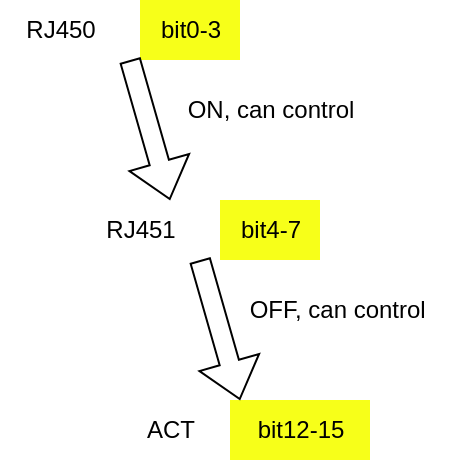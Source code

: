 <mxfile version="25.0.3">
  <diagram name="Page-1" id="OoTRurNCJJUeK5dqVpnJ">
    <mxGraphModel dx="1652" dy="769" grid="1" gridSize="10" guides="1" tooltips="1" connect="1" arrows="1" fold="1" page="1" pageScale="1" pageWidth="850" pageHeight="1100" math="0" shadow="0">
      <root>
        <mxCell id="0" />
        <mxCell id="1" parent="0" />
        <mxCell id="1wRyL4b2nCI2oxbTYsEZ-1" value="RJ451" style="text;html=1;align=center;verticalAlign=middle;resizable=0;points=[];autosize=1;strokeColor=none;fillColor=none;" vertex="1" parent="1">
          <mxGeometry x="100" y="200" width="60" height="30" as="geometry" />
        </mxCell>
        <mxCell id="1wRyL4b2nCI2oxbTYsEZ-2" value="RJ450" style="text;html=1;align=center;verticalAlign=middle;resizable=0;points=[];autosize=1;strokeColor=none;fillColor=none;" vertex="1" parent="1">
          <mxGeometry x="60" y="100" width="60" height="30" as="geometry" />
        </mxCell>
        <mxCell id="1wRyL4b2nCI2oxbTYsEZ-4" value="ACT" style="text;html=1;align=center;verticalAlign=middle;resizable=0;points=[];autosize=1;strokeColor=none;fillColor=none;" vertex="1" parent="1">
          <mxGeometry x="120" y="300" width="50" height="30" as="geometry" />
        </mxCell>
        <mxCell id="1wRyL4b2nCI2oxbTYsEZ-5" value="bit12-15" style="text;html=1;align=center;verticalAlign=middle;resizable=0;points=[];autosize=1;strokeColor=none;fillColor=#F7FF19;" vertex="1" parent="1">
          <mxGeometry x="175" y="300" width="70" height="30" as="geometry" />
        </mxCell>
        <mxCell id="1wRyL4b2nCI2oxbTYsEZ-6" value="bit4-7" style="text;html=1;align=center;verticalAlign=middle;resizable=0;points=[];autosize=1;strokeColor=none;fillColor=#F7FF19;" vertex="1" parent="1">
          <mxGeometry x="170" y="200" width="50" height="30" as="geometry" />
        </mxCell>
        <mxCell id="1wRyL4b2nCI2oxbTYsEZ-7" value="bit0-3" style="text;html=1;align=center;verticalAlign=middle;resizable=0;points=[];autosize=1;strokeColor=none;fillColor=#F7FF19;" vertex="1" parent="1">
          <mxGeometry x="130" y="100" width="50" height="30" as="geometry" />
        </mxCell>
        <mxCell id="1wRyL4b2nCI2oxbTYsEZ-8" value="" style="shape=flexArrow;endArrow=classic;html=1;rounded=0;" edge="1" parent="1">
          <mxGeometry width="50" height="50" relative="1" as="geometry">
            <mxPoint x="125" y="130" as="sourcePoint" />
            <mxPoint x="145" y="200" as="targetPoint" />
          </mxGeometry>
        </mxCell>
        <mxCell id="1wRyL4b2nCI2oxbTYsEZ-9" value="ON, can control" style="text;html=1;align=center;verticalAlign=middle;resizable=0;points=[];autosize=1;strokeColor=none;fillColor=none;" vertex="1" parent="1">
          <mxGeometry x="140" y="140" width="110" height="30" as="geometry" />
        </mxCell>
        <mxCell id="1wRyL4b2nCI2oxbTYsEZ-10" value="OFF, can control&amp;nbsp;" style="text;html=1;align=center;verticalAlign=middle;resizable=0;points=[];autosize=1;strokeColor=none;fillColor=none;" vertex="1" parent="1">
          <mxGeometry x="175" y="240" width="110" height="30" as="geometry" />
        </mxCell>
        <mxCell id="1wRyL4b2nCI2oxbTYsEZ-11" value="" style="shape=flexArrow;endArrow=classic;html=1;rounded=0;" edge="1" parent="1">
          <mxGeometry width="50" height="50" relative="1" as="geometry">
            <mxPoint x="160" y="230" as="sourcePoint" />
            <mxPoint x="180" y="300" as="targetPoint" />
          </mxGeometry>
        </mxCell>
      </root>
    </mxGraphModel>
  </diagram>
</mxfile>
